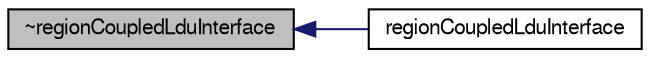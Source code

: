 digraph "~regionCoupledLduInterface"
{
  bgcolor="transparent";
  edge [fontname="FreeSans",fontsize="10",labelfontname="FreeSans",labelfontsize="10"];
  node [fontname="FreeSans",fontsize="10",shape=record];
  rankdir="LR";
  Node8 [label="~regionCoupledLduInterface",height=0.2,width=0.4,color="black", fillcolor="grey75", style="filled", fontcolor="black"];
  Node8 -> Node9 [dir="back",color="midnightblue",fontsize="10",style="solid",fontname="FreeSans"];
  Node9 [label="regionCoupledLduInterface",height=0.2,width=0.4,color="black",URL="$a25170.html#a75008f63d90f3d4ca1fe521b634fdd2b",tooltip="Construct null. "];
}
